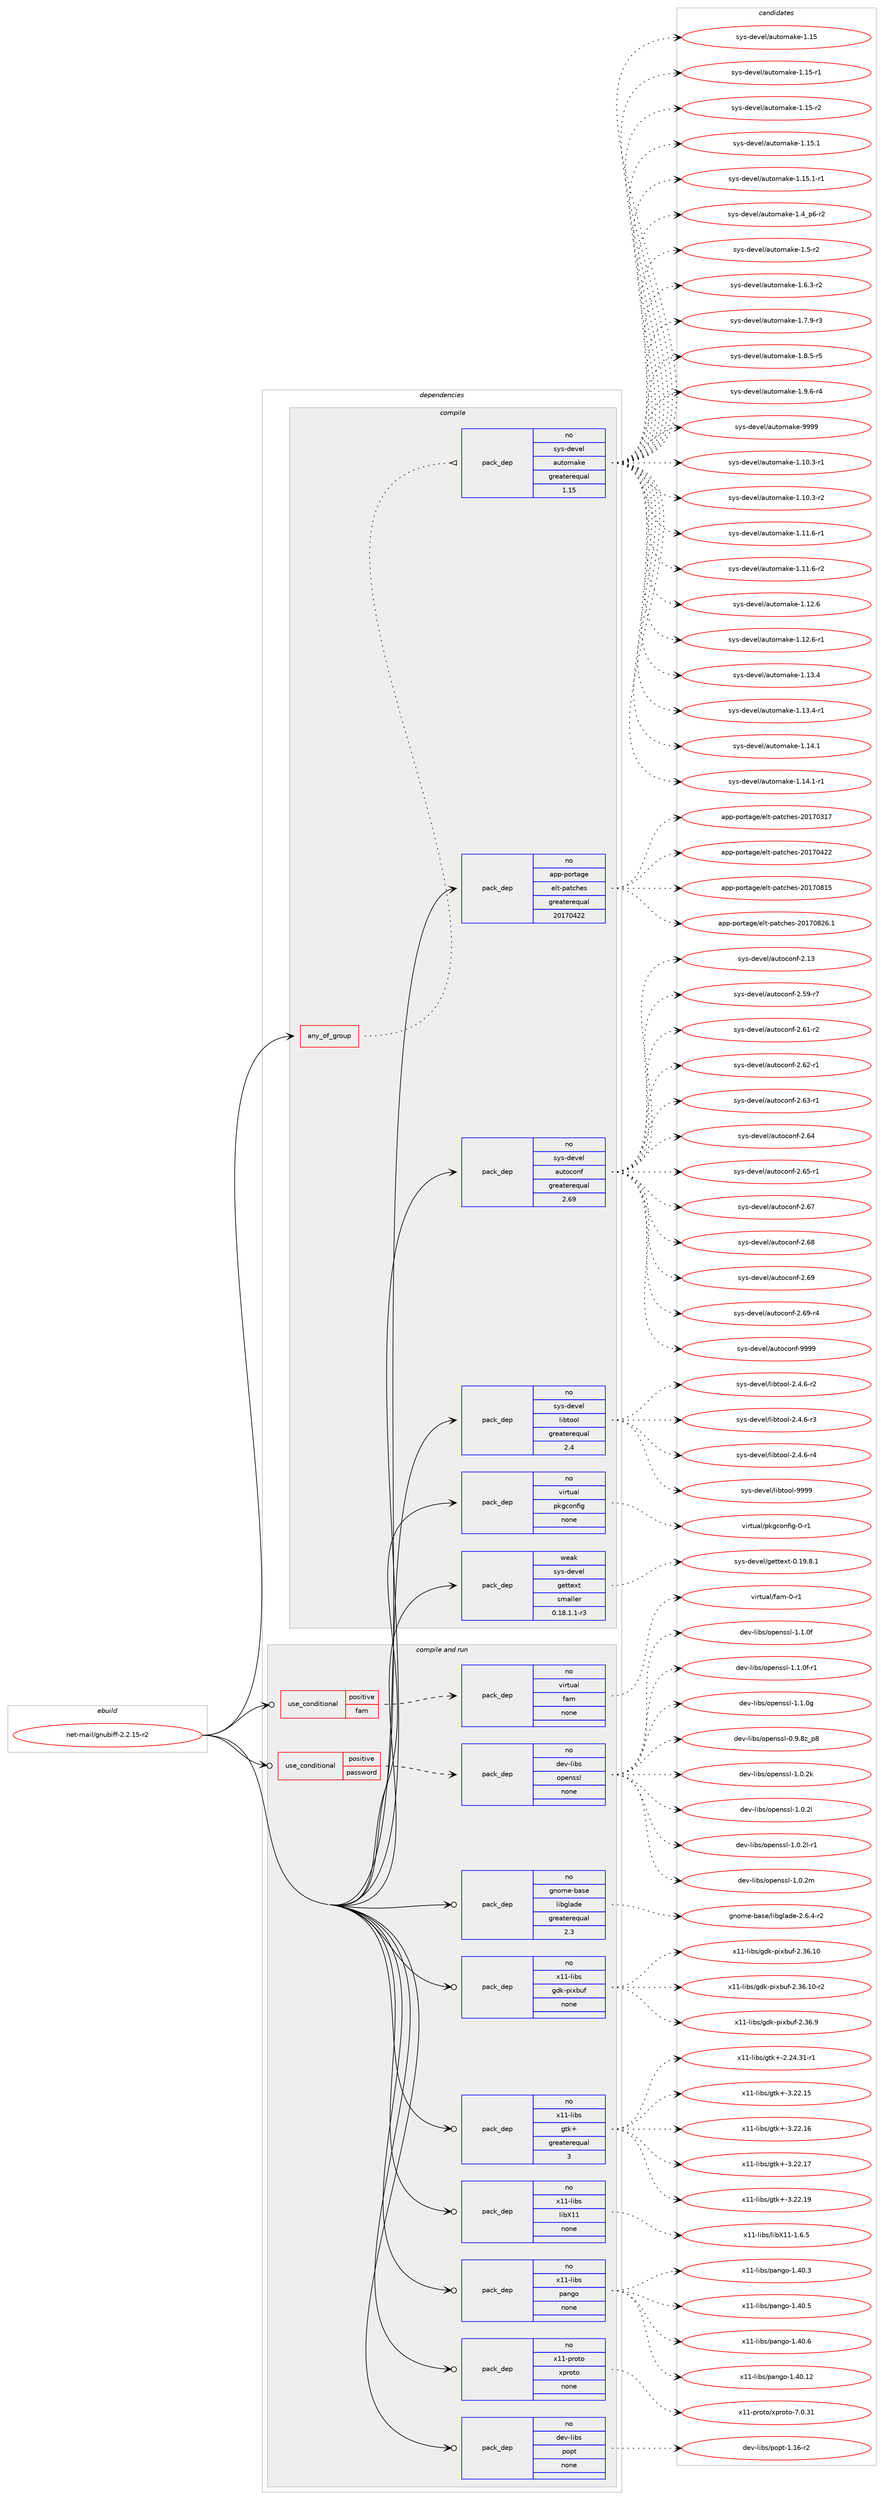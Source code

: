 digraph prolog {

# *************
# Graph options
# *************

newrank=true;
concentrate=true;
compound=true;
graph [rankdir=LR,fontname=Helvetica,fontsize=10,ranksep=1.5];#, ranksep=2.5, nodesep=0.2];
edge  [arrowhead=vee];
node  [fontname=Helvetica,fontsize=10];

# **********
# The ebuild
# **********

subgraph cluster_leftcol {
color=gray;
rank=same;
label=<<i>ebuild</i>>;
id [label="net-mail/gnubiff-2.2.15-r2", color=red, width=4, href="../net-mail/gnubiff-2.2.15-r2.svg"];
}

# ****************
# The dependencies
# ****************

subgraph cluster_midcol {
color=gray;
label=<<i>dependencies</i>>;
subgraph cluster_compile {
fillcolor="#eeeeee";
style=filled;
label=<<i>compile</i>>;
subgraph any6911 {
dependency421390 [label=<<TABLE BORDER="0" CELLBORDER="1" CELLSPACING="0" CELLPADDING="4"><TR><TD CELLPADDING="10">any_of_group</TD></TR></TABLE>>, shape=none, color=red];subgraph pack309960 {
dependency421391 [label=<<TABLE BORDER="0" CELLBORDER="1" CELLSPACING="0" CELLPADDING="4" WIDTH="220"><TR><TD ROWSPAN="6" CELLPADDING="30">pack_dep</TD></TR><TR><TD WIDTH="110">no</TD></TR><TR><TD>sys-devel</TD></TR><TR><TD>automake</TD></TR><TR><TD>greaterequal</TD></TR><TR><TD>1.15</TD></TR></TABLE>>, shape=none, color=blue];
}
dependency421390:e -> dependency421391:w [weight=20,style="dotted",arrowhead="oinv"];
}
id:e -> dependency421390:w [weight=20,style="solid",arrowhead="vee"];
subgraph pack309961 {
dependency421392 [label=<<TABLE BORDER="0" CELLBORDER="1" CELLSPACING="0" CELLPADDING="4" WIDTH="220"><TR><TD ROWSPAN="6" CELLPADDING="30">pack_dep</TD></TR><TR><TD WIDTH="110">no</TD></TR><TR><TD>app-portage</TD></TR><TR><TD>elt-patches</TD></TR><TR><TD>greaterequal</TD></TR><TR><TD>20170422</TD></TR></TABLE>>, shape=none, color=blue];
}
id:e -> dependency421392:w [weight=20,style="solid",arrowhead="vee"];
subgraph pack309962 {
dependency421393 [label=<<TABLE BORDER="0" CELLBORDER="1" CELLSPACING="0" CELLPADDING="4" WIDTH="220"><TR><TD ROWSPAN="6" CELLPADDING="30">pack_dep</TD></TR><TR><TD WIDTH="110">no</TD></TR><TR><TD>sys-devel</TD></TR><TR><TD>autoconf</TD></TR><TR><TD>greaterequal</TD></TR><TR><TD>2.69</TD></TR></TABLE>>, shape=none, color=blue];
}
id:e -> dependency421393:w [weight=20,style="solid",arrowhead="vee"];
subgraph pack309963 {
dependency421394 [label=<<TABLE BORDER="0" CELLBORDER="1" CELLSPACING="0" CELLPADDING="4" WIDTH="220"><TR><TD ROWSPAN="6" CELLPADDING="30">pack_dep</TD></TR><TR><TD WIDTH="110">no</TD></TR><TR><TD>sys-devel</TD></TR><TR><TD>libtool</TD></TR><TR><TD>greaterequal</TD></TR><TR><TD>2.4</TD></TR></TABLE>>, shape=none, color=blue];
}
id:e -> dependency421394:w [weight=20,style="solid",arrowhead="vee"];
subgraph pack309964 {
dependency421395 [label=<<TABLE BORDER="0" CELLBORDER="1" CELLSPACING="0" CELLPADDING="4" WIDTH="220"><TR><TD ROWSPAN="6" CELLPADDING="30">pack_dep</TD></TR><TR><TD WIDTH="110">no</TD></TR><TR><TD>virtual</TD></TR><TR><TD>pkgconfig</TD></TR><TR><TD>none</TD></TR><TR><TD></TD></TR></TABLE>>, shape=none, color=blue];
}
id:e -> dependency421395:w [weight=20,style="solid",arrowhead="vee"];
subgraph pack309965 {
dependency421396 [label=<<TABLE BORDER="0" CELLBORDER="1" CELLSPACING="0" CELLPADDING="4" WIDTH="220"><TR><TD ROWSPAN="6" CELLPADDING="30">pack_dep</TD></TR><TR><TD WIDTH="110">weak</TD></TR><TR><TD>sys-devel</TD></TR><TR><TD>gettext</TD></TR><TR><TD>smaller</TD></TR><TR><TD>0.18.1.1-r3</TD></TR></TABLE>>, shape=none, color=blue];
}
id:e -> dependency421396:w [weight=20,style="solid",arrowhead="vee"];
}
subgraph cluster_compileandrun {
fillcolor="#eeeeee";
style=filled;
label=<<i>compile and run</i>>;
subgraph cond104327 {
dependency421397 [label=<<TABLE BORDER="0" CELLBORDER="1" CELLSPACING="0" CELLPADDING="4"><TR><TD ROWSPAN="3" CELLPADDING="10">use_conditional</TD></TR><TR><TD>positive</TD></TR><TR><TD>fam</TD></TR></TABLE>>, shape=none, color=red];
subgraph pack309966 {
dependency421398 [label=<<TABLE BORDER="0" CELLBORDER="1" CELLSPACING="0" CELLPADDING="4" WIDTH="220"><TR><TD ROWSPAN="6" CELLPADDING="30">pack_dep</TD></TR><TR><TD WIDTH="110">no</TD></TR><TR><TD>virtual</TD></TR><TR><TD>fam</TD></TR><TR><TD>none</TD></TR><TR><TD></TD></TR></TABLE>>, shape=none, color=blue];
}
dependency421397:e -> dependency421398:w [weight=20,style="dashed",arrowhead="vee"];
}
id:e -> dependency421397:w [weight=20,style="solid",arrowhead="odotvee"];
subgraph cond104328 {
dependency421399 [label=<<TABLE BORDER="0" CELLBORDER="1" CELLSPACING="0" CELLPADDING="4"><TR><TD ROWSPAN="3" CELLPADDING="10">use_conditional</TD></TR><TR><TD>positive</TD></TR><TR><TD>password</TD></TR></TABLE>>, shape=none, color=red];
subgraph pack309967 {
dependency421400 [label=<<TABLE BORDER="0" CELLBORDER="1" CELLSPACING="0" CELLPADDING="4" WIDTH="220"><TR><TD ROWSPAN="6" CELLPADDING="30">pack_dep</TD></TR><TR><TD WIDTH="110">no</TD></TR><TR><TD>dev-libs</TD></TR><TR><TD>openssl</TD></TR><TR><TD>none</TD></TR><TR><TD></TD></TR></TABLE>>, shape=none, color=blue];
}
dependency421399:e -> dependency421400:w [weight=20,style="dashed",arrowhead="vee"];
}
id:e -> dependency421399:w [weight=20,style="solid",arrowhead="odotvee"];
subgraph pack309968 {
dependency421401 [label=<<TABLE BORDER="0" CELLBORDER="1" CELLSPACING="0" CELLPADDING="4" WIDTH="220"><TR><TD ROWSPAN="6" CELLPADDING="30">pack_dep</TD></TR><TR><TD WIDTH="110">no</TD></TR><TR><TD>dev-libs</TD></TR><TR><TD>popt</TD></TR><TR><TD>none</TD></TR><TR><TD></TD></TR></TABLE>>, shape=none, color=blue];
}
id:e -> dependency421401:w [weight=20,style="solid",arrowhead="odotvee"];
subgraph pack309969 {
dependency421402 [label=<<TABLE BORDER="0" CELLBORDER="1" CELLSPACING="0" CELLPADDING="4" WIDTH="220"><TR><TD ROWSPAN="6" CELLPADDING="30">pack_dep</TD></TR><TR><TD WIDTH="110">no</TD></TR><TR><TD>gnome-base</TD></TR><TR><TD>libglade</TD></TR><TR><TD>greaterequal</TD></TR><TR><TD>2.3</TD></TR></TABLE>>, shape=none, color=blue];
}
id:e -> dependency421402:w [weight=20,style="solid",arrowhead="odotvee"];
subgraph pack309970 {
dependency421403 [label=<<TABLE BORDER="0" CELLBORDER="1" CELLSPACING="0" CELLPADDING="4" WIDTH="220"><TR><TD ROWSPAN="6" CELLPADDING="30">pack_dep</TD></TR><TR><TD WIDTH="110">no</TD></TR><TR><TD>x11-libs</TD></TR><TR><TD>gdk-pixbuf</TD></TR><TR><TD>none</TD></TR><TR><TD></TD></TR></TABLE>>, shape=none, color=blue];
}
id:e -> dependency421403:w [weight=20,style="solid",arrowhead="odotvee"];
subgraph pack309971 {
dependency421404 [label=<<TABLE BORDER="0" CELLBORDER="1" CELLSPACING="0" CELLPADDING="4" WIDTH="220"><TR><TD ROWSPAN="6" CELLPADDING="30">pack_dep</TD></TR><TR><TD WIDTH="110">no</TD></TR><TR><TD>x11-libs</TD></TR><TR><TD>gtk+</TD></TR><TR><TD>greaterequal</TD></TR><TR><TD>3</TD></TR></TABLE>>, shape=none, color=blue];
}
id:e -> dependency421404:w [weight=20,style="solid",arrowhead="odotvee"];
subgraph pack309972 {
dependency421405 [label=<<TABLE BORDER="0" CELLBORDER="1" CELLSPACING="0" CELLPADDING="4" WIDTH="220"><TR><TD ROWSPAN="6" CELLPADDING="30">pack_dep</TD></TR><TR><TD WIDTH="110">no</TD></TR><TR><TD>x11-libs</TD></TR><TR><TD>libX11</TD></TR><TR><TD>none</TD></TR><TR><TD></TD></TR></TABLE>>, shape=none, color=blue];
}
id:e -> dependency421405:w [weight=20,style="solid",arrowhead="odotvee"];
subgraph pack309973 {
dependency421406 [label=<<TABLE BORDER="0" CELLBORDER="1" CELLSPACING="0" CELLPADDING="4" WIDTH="220"><TR><TD ROWSPAN="6" CELLPADDING="30">pack_dep</TD></TR><TR><TD WIDTH="110">no</TD></TR><TR><TD>x11-libs</TD></TR><TR><TD>pango</TD></TR><TR><TD>none</TD></TR><TR><TD></TD></TR></TABLE>>, shape=none, color=blue];
}
id:e -> dependency421406:w [weight=20,style="solid",arrowhead="odotvee"];
subgraph pack309974 {
dependency421407 [label=<<TABLE BORDER="0" CELLBORDER="1" CELLSPACING="0" CELLPADDING="4" WIDTH="220"><TR><TD ROWSPAN="6" CELLPADDING="30">pack_dep</TD></TR><TR><TD WIDTH="110">no</TD></TR><TR><TD>x11-proto</TD></TR><TR><TD>xproto</TD></TR><TR><TD>none</TD></TR><TR><TD></TD></TR></TABLE>>, shape=none, color=blue];
}
id:e -> dependency421407:w [weight=20,style="solid",arrowhead="odotvee"];
}
subgraph cluster_run {
fillcolor="#eeeeee";
style=filled;
label=<<i>run</i>>;
}
}

# **************
# The candidates
# **************

subgraph cluster_choices {
rank=same;
color=gray;
label=<<i>candidates</i>>;

subgraph choice309960 {
color=black;
nodesep=1;
choice11512111545100101118101108479711711611110997107101454946494846514511449 [label="sys-devel/automake-1.10.3-r1", color=red, width=4,href="../sys-devel/automake-1.10.3-r1.svg"];
choice11512111545100101118101108479711711611110997107101454946494846514511450 [label="sys-devel/automake-1.10.3-r2", color=red, width=4,href="../sys-devel/automake-1.10.3-r2.svg"];
choice11512111545100101118101108479711711611110997107101454946494946544511449 [label="sys-devel/automake-1.11.6-r1", color=red, width=4,href="../sys-devel/automake-1.11.6-r1.svg"];
choice11512111545100101118101108479711711611110997107101454946494946544511450 [label="sys-devel/automake-1.11.6-r2", color=red, width=4,href="../sys-devel/automake-1.11.6-r2.svg"];
choice1151211154510010111810110847971171161111099710710145494649504654 [label="sys-devel/automake-1.12.6", color=red, width=4,href="../sys-devel/automake-1.12.6.svg"];
choice11512111545100101118101108479711711611110997107101454946495046544511449 [label="sys-devel/automake-1.12.6-r1", color=red, width=4,href="../sys-devel/automake-1.12.6-r1.svg"];
choice1151211154510010111810110847971171161111099710710145494649514652 [label="sys-devel/automake-1.13.4", color=red, width=4,href="../sys-devel/automake-1.13.4.svg"];
choice11512111545100101118101108479711711611110997107101454946495146524511449 [label="sys-devel/automake-1.13.4-r1", color=red, width=4,href="../sys-devel/automake-1.13.4-r1.svg"];
choice1151211154510010111810110847971171161111099710710145494649524649 [label="sys-devel/automake-1.14.1", color=red, width=4,href="../sys-devel/automake-1.14.1.svg"];
choice11512111545100101118101108479711711611110997107101454946495246494511449 [label="sys-devel/automake-1.14.1-r1", color=red, width=4,href="../sys-devel/automake-1.14.1-r1.svg"];
choice115121115451001011181011084797117116111109971071014549464953 [label="sys-devel/automake-1.15", color=red, width=4,href="../sys-devel/automake-1.15.svg"];
choice1151211154510010111810110847971171161111099710710145494649534511449 [label="sys-devel/automake-1.15-r1", color=red, width=4,href="../sys-devel/automake-1.15-r1.svg"];
choice1151211154510010111810110847971171161111099710710145494649534511450 [label="sys-devel/automake-1.15-r2", color=red, width=4,href="../sys-devel/automake-1.15-r2.svg"];
choice1151211154510010111810110847971171161111099710710145494649534649 [label="sys-devel/automake-1.15.1", color=red, width=4,href="../sys-devel/automake-1.15.1.svg"];
choice11512111545100101118101108479711711611110997107101454946495346494511449 [label="sys-devel/automake-1.15.1-r1", color=red, width=4,href="../sys-devel/automake-1.15.1-r1.svg"];
choice115121115451001011181011084797117116111109971071014549465295112544511450 [label="sys-devel/automake-1.4_p6-r2", color=red, width=4,href="../sys-devel/automake-1.4_p6-r2.svg"];
choice11512111545100101118101108479711711611110997107101454946534511450 [label="sys-devel/automake-1.5-r2", color=red, width=4,href="../sys-devel/automake-1.5-r2.svg"];
choice115121115451001011181011084797117116111109971071014549465446514511450 [label="sys-devel/automake-1.6.3-r2", color=red, width=4,href="../sys-devel/automake-1.6.3-r2.svg"];
choice115121115451001011181011084797117116111109971071014549465546574511451 [label="sys-devel/automake-1.7.9-r3", color=red, width=4,href="../sys-devel/automake-1.7.9-r3.svg"];
choice115121115451001011181011084797117116111109971071014549465646534511453 [label="sys-devel/automake-1.8.5-r5", color=red, width=4,href="../sys-devel/automake-1.8.5-r5.svg"];
choice115121115451001011181011084797117116111109971071014549465746544511452 [label="sys-devel/automake-1.9.6-r4", color=red, width=4,href="../sys-devel/automake-1.9.6-r4.svg"];
choice115121115451001011181011084797117116111109971071014557575757 [label="sys-devel/automake-9999", color=red, width=4,href="../sys-devel/automake-9999.svg"];
dependency421391:e -> choice11512111545100101118101108479711711611110997107101454946494846514511449:w [style=dotted,weight="100"];
dependency421391:e -> choice11512111545100101118101108479711711611110997107101454946494846514511450:w [style=dotted,weight="100"];
dependency421391:e -> choice11512111545100101118101108479711711611110997107101454946494946544511449:w [style=dotted,weight="100"];
dependency421391:e -> choice11512111545100101118101108479711711611110997107101454946494946544511450:w [style=dotted,weight="100"];
dependency421391:e -> choice1151211154510010111810110847971171161111099710710145494649504654:w [style=dotted,weight="100"];
dependency421391:e -> choice11512111545100101118101108479711711611110997107101454946495046544511449:w [style=dotted,weight="100"];
dependency421391:e -> choice1151211154510010111810110847971171161111099710710145494649514652:w [style=dotted,weight="100"];
dependency421391:e -> choice11512111545100101118101108479711711611110997107101454946495146524511449:w [style=dotted,weight="100"];
dependency421391:e -> choice1151211154510010111810110847971171161111099710710145494649524649:w [style=dotted,weight="100"];
dependency421391:e -> choice11512111545100101118101108479711711611110997107101454946495246494511449:w [style=dotted,weight="100"];
dependency421391:e -> choice115121115451001011181011084797117116111109971071014549464953:w [style=dotted,weight="100"];
dependency421391:e -> choice1151211154510010111810110847971171161111099710710145494649534511449:w [style=dotted,weight="100"];
dependency421391:e -> choice1151211154510010111810110847971171161111099710710145494649534511450:w [style=dotted,weight="100"];
dependency421391:e -> choice1151211154510010111810110847971171161111099710710145494649534649:w [style=dotted,weight="100"];
dependency421391:e -> choice11512111545100101118101108479711711611110997107101454946495346494511449:w [style=dotted,weight="100"];
dependency421391:e -> choice115121115451001011181011084797117116111109971071014549465295112544511450:w [style=dotted,weight="100"];
dependency421391:e -> choice11512111545100101118101108479711711611110997107101454946534511450:w [style=dotted,weight="100"];
dependency421391:e -> choice115121115451001011181011084797117116111109971071014549465446514511450:w [style=dotted,weight="100"];
dependency421391:e -> choice115121115451001011181011084797117116111109971071014549465546574511451:w [style=dotted,weight="100"];
dependency421391:e -> choice115121115451001011181011084797117116111109971071014549465646534511453:w [style=dotted,weight="100"];
dependency421391:e -> choice115121115451001011181011084797117116111109971071014549465746544511452:w [style=dotted,weight="100"];
dependency421391:e -> choice115121115451001011181011084797117116111109971071014557575757:w [style=dotted,weight="100"];
}
subgraph choice309961 {
color=black;
nodesep=1;
choice97112112451121111141169710310147101108116451129711699104101115455048495548514955 [label="app-portage/elt-patches-20170317", color=red, width=4,href="../app-portage/elt-patches-20170317.svg"];
choice97112112451121111141169710310147101108116451129711699104101115455048495548525050 [label="app-portage/elt-patches-20170422", color=red, width=4,href="../app-portage/elt-patches-20170422.svg"];
choice97112112451121111141169710310147101108116451129711699104101115455048495548564953 [label="app-portage/elt-patches-20170815", color=red, width=4,href="../app-portage/elt-patches-20170815.svg"];
choice971121124511211111411697103101471011081164511297116991041011154550484955485650544649 [label="app-portage/elt-patches-20170826.1", color=red, width=4,href="../app-portage/elt-patches-20170826.1.svg"];
dependency421392:e -> choice97112112451121111141169710310147101108116451129711699104101115455048495548514955:w [style=dotted,weight="100"];
dependency421392:e -> choice97112112451121111141169710310147101108116451129711699104101115455048495548525050:w [style=dotted,weight="100"];
dependency421392:e -> choice97112112451121111141169710310147101108116451129711699104101115455048495548564953:w [style=dotted,weight="100"];
dependency421392:e -> choice971121124511211111411697103101471011081164511297116991041011154550484955485650544649:w [style=dotted,weight="100"];
}
subgraph choice309962 {
color=black;
nodesep=1;
choice115121115451001011181011084797117116111991111101024550464951 [label="sys-devel/autoconf-2.13", color=red, width=4,href="../sys-devel/autoconf-2.13.svg"];
choice1151211154510010111810110847971171161119911111010245504653574511455 [label="sys-devel/autoconf-2.59-r7", color=red, width=4,href="../sys-devel/autoconf-2.59-r7.svg"];
choice1151211154510010111810110847971171161119911111010245504654494511450 [label="sys-devel/autoconf-2.61-r2", color=red, width=4,href="../sys-devel/autoconf-2.61-r2.svg"];
choice1151211154510010111810110847971171161119911111010245504654504511449 [label="sys-devel/autoconf-2.62-r1", color=red, width=4,href="../sys-devel/autoconf-2.62-r1.svg"];
choice1151211154510010111810110847971171161119911111010245504654514511449 [label="sys-devel/autoconf-2.63-r1", color=red, width=4,href="../sys-devel/autoconf-2.63-r1.svg"];
choice115121115451001011181011084797117116111991111101024550465452 [label="sys-devel/autoconf-2.64", color=red, width=4,href="../sys-devel/autoconf-2.64.svg"];
choice1151211154510010111810110847971171161119911111010245504654534511449 [label="sys-devel/autoconf-2.65-r1", color=red, width=4,href="../sys-devel/autoconf-2.65-r1.svg"];
choice115121115451001011181011084797117116111991111101024550465455 [label="sys-devel/autoconf-2.67", color=red, width=4,href="../sys-devel/autoconf-2.67.svg"];
choice115121115451001011181011084797117116111991111101024550465456 [label="sys-devel/autoconf-2.68", color=red, width=4,href="../sys-devel/autoconf-2.68.svg"];
choice115121115451001011181011084797117116111991111101024550465457 [label="sys-devel/autoconf-2.69", color=red, width=4,href="../sys-devel/autoconf-2.69.svg"];
choice1151211154510010111810110847971171161119911111010245504654574511452 [label="sys-devel/autoconf-2.69-r4", color=red, width=4,href="../sys-devel/autoconf-2.69-r4.svg"];
choice115121115451001011181011084797117116111991111101024557575757 [label="sys-devel/autoconf-9999", color=red, width=4,href="../sys-devel/autoconf-9999.svg"];
dependency421393:e -> choice115121115451001011181011084797117116111991111101024550464951:w [style=dotted,weight="100"];
dependency421393:e -> choice1151211154510010111810110847971171161119911111010245504653574511455:w [style=dotted,weight="100"];
dependency421393:e -> choice1151211154510010111810110847971171161119911111010245504654494511450:w [style=dotted,weight="100"];
dependency421393:e -> choice1151211154510010111810110847971171161119911111010245504654504511449:w [style=dotted,weight="100"];
dependency421393:e -> choice1151211154510010111810110847971171161119911111010245504654514511449:w [style=dotted,weight="100"];
dependency421393:e -> choice115121115451001011181011084797117116111991111101024550465452:w [style=dotted,weight="100"];
dependency421393:e -> choice1151211154510010111810110847971171161119911111010245504654534511449:w [style=dotted,weight="100"];
dependency421393:e -> choice115121115451001011181011084797117116111991111101024550465455:w [style=dotted,weight="100"];
dependency421393:e -> choice115121115451001011181011084797117116111991111101024550465456:w [style=dotted,weight="100"];
dependency421393:e -> choice115121115451001011181011084797117116111991111101024550465457:w [style=dotted,weight="100"];
dependency421393:e -> choice1151211154510010111810110847971171161119911111010245504654574511452:w [style=dotted,weight="100"];
dependency421393:e -> choice115121115451001011181011084797117116111991111101024557575757:w [style=dotted,weight="100"];
}
subgraph choice309963 {
color=black;
nodesep=1;
choice1151211154510010111810110847108105981161111111084550465246544511450 [label="sys-devel/libtool-2.4.6-r2", color=red, width=4,href="../sys-devel/libtool-2.4.6-r2.svg"];
choice1151211154510010111810110847108105981161111111084550465246544511451 [label="sys-devel/libtool-2.4.6-r3", color=red, width=4,href="../sys-devel/libtool-2.4.6-r3.svg"];
choice1151211154510010111810110847108105981161111111084550465246544511452 [label="sys-devel/libtool-2.4.6-r4", color=red, width=4,href="../sys-devel/libtool-2.4.6-r4.svg"];
choice1151211154510010111810110847108105981161111111084557575757 [label="sys-devel/libtool-9999", color=red, width=4,href="../sys-devel/libtool-9999.svg"];
dependency421394:e -> choice1151211154510010111810110847108105981161111111084550465246544511450:w [style=dotted,weight="100"];
dependency421394:e -> choice1151211154510010111810110847108105981161111111084550465246544511451:w [style=dotted,weight="100"];
dependency421394:e -> choice1151211154510010111810110847108105981161111111084550465246544511452:w [style=dotted,weight="100"];
dependency421394:e -> choice1151211154510010111810110847108105981161111111084557575757:w [style=dotted,weight="100"];
}
subgraph choice309964 {
color=black;
nodesep=1;
choice11810511411611797108471121071039911111010210510345484511449 [label="virtual/pkgconfig-0-r1", color=red, width=4,href="../virtual/pkgconfig-0-r1.svg"];
dependency421395:e -> choice11810511411611797108471121071039911111010210510345484511449:w [style=dotted,weight="100"];
}
subgraph choice309965 {
color=black;
nodesep=1;
choice1151211154510010111810110847103101116116101120116454846495746564649 [label="sys-devel/gettext-0.19.8.1", color=red, width=4,href="../sys-devel/gettext-0.19.8.1.svg"];
dependency421396:e -> choice1151211154510010111810110847103101116116101120116454846495746564649:w [style=dotted,weight="100"];
}
subgraph choice309966 {
color=black;
nodesep=1;
choice11810511411611797108471029710945484511449 [label="virtual/fam-0-r1", color=red, width=4,href="../virtual/fam-0-r1.svg"];
dependency421398:e -> choice11810511411611797108471029710945484511449:w [style=dotted,weight="100"];
}
subgraph choice309967 {
color=black;
nodesep=1;
choice1001011184510810598115471111121011101151151084548465746561229511256 [label="dev-libs/openssl-0.9.8z_p8", color=red, width=4,href="../dev-libs/openssl-0.9.8z_p8.svg"];
choice100101118451081059811547111112101110115115108454946484650107 [label="dev-libs/openssl-1.0.2k", color=red, width=4,href="../dev-libs/openssl-1.0.2k.svg"];
choice100101118451081059811547111112101110115115108454946484650108 [label="dev-libs/openssl-1.0.2l", color=red, width=4,href="../dev-libs/openssl-1.0.2l.svg"];
choice1001011184510810598115471111121011101151151084549464846501084511449 [label="dev-libs/openssl-1.0.2l-r1", color=red, width=4,href="../dev-libs/openssl-1.0.2l-r1.svg"];
choice100101118451081059811547111112101110115115108454946484650109 [label="dev-libs/openssl-1.0.2m", color=red, width=4,href="../dev-libs/openssl-1.0.2m.svg"];
choice100101118451081059811547111112101110115115108454946494648102 [label="dev-libs/openssl-1.1.0f", color=red, width=4,href="../dev-libs/openssl-1.1.0f.svg"];
choice1001011184510810598115471111121011101151151084549464946481024511449 [label="dev-libs/openssl-1.1.0f-r1", color=red, width=4,href="../dev-libs/openssl-1.1.0f-r1.svg"];
choice100101118451081059811547111112101110115115108454946494648103 [label="dev-libs/openssl-1.1.0g", color=red, width=4,href="../dev-libs/openssl-1.1.0g.svg"];
dependency421400:e -> choice1001011184510810598115471111121011101151151084548465746561229511256:w [style=dotted,weight="100"];
dependency421400:e -> choice100101118451081059811547111112101110115115108454946484650107:w [style=dotted,weight="100"];
dependency421400:e -> choice100101118451081059811547111112101110115115108454946484650108:w [style=dotted,weight="100"];
dependency421400:e -> choice1001011184510810598115471111121011101151151084549464846501084511449:w [style=dotted,weight="100"];
dependency421400:e -> choice100101118451081059811547111112101110115115108454946484650109:w [style=dotted,weight="100"];
dependency421400:e -> choice100101118451081059811547111112101110115115108454946494648102:w [style=dotted,weight="100"];
dependency421400:e -> choice1001011184510810598115471111121011101151151084549464946481024511449:w [style=dotted,weight="100"];
dependency421400:e -> choice100101118451081059811547111112101110115115108454946494648103:w [style=dotted,weight="100"];
}
subgraph choice309968 {
color=black;
nodesep=1;
choice10010111845108105981154711211111211645494649544511450 [label="dev-libs/popt-1.16-r2", color=red, width=4,href="../dev-libs/popt-1.16-r2.svg"];
dependency421401:e -> choice10010111845108105981154711211111211645494649544511450:w [style=dotted,weight="100"];
}
subgraph choice309969 {
color=black;
nodesep=1;
choice1031101111091014598971151014710810598103108971001014550465446524511450 [label="gnome-base/libglade-2.6.4-r2", color=red, width=4,href="../gnome-base/libglade-2.6.4-r2.svg"];
dependency421402:e -> choice1031101111091014598971151014710810598103108971001014550465446524511450:w [style=dotted,weight="100"];
}
subgraph choice309970 {
color=black;
nodesep=1;
choice120494945108105981154710310010745112105120981171024550465154464948 [label="x11-libs/gdk-pixbuf-2.36.10", color=red, width=4,href="../x11-libs/gdk-pixbuf-2.36.10.svg"];
choice1204949451081059811547103100107451121051209811710245504651544649484511450 [label="x11-libs/gdk-pixbuf-2.36.10-r2", color=red, width=4,href="../x11-libs/gdk-pixbuf-2.36.10-r2.svg"];
choice1204949451081059811547103100107451121051209811710245504651544657 [label="x11-libs/gdk-pixbuf-2.36.9", color=red, width=4,href="../x11-libs/gdk-pixbuf-2.36.9.svg"];
dependency421403:e -> choice120494945108105981154710310010745112105120981171024550465154464948:w [style=dotted,weight="100"];
dependency421403:e -> choice1204949451081059811547103100107451121051209811710245504651544649484511450:w [style=dotted,weight="100"];
dependency421403:e -> choice1204949451081059811547103100107451121051209811710245504651544657:w [style=dotted,weight="100"];
}
subgraph choice309971 {
color=black;
nodesep=1;
choice12049494510810598115471031161074345504650524651494511449 [label="x11-libs/gtk+-2.24.31-r1", color=red, width=4,href="../x11-libs/gtk+-2.24.31-r1.svg"];
choice1204949451081059811547103116107434551465050464953 [label="x11-libs/gtk+-3.22.15", color=red, width=4,href="../x11-libs/gtk+-3.22.15.svg"];
choice1204949451081059811547103116107434551465050464954 [label="x11-libs/gtk+-3.22.16", color=red, width=4,href="../x11-libs/gtk+-3.22.16.svg"];
choice1204949451081059811547103116107434551465050464955 [label="x11-libs/gtk+-3.22.17", color=red, width=4,href="../x11-libs/gtk+-3.22.17.svg"];
choice1204949451081059811547103116107434551465050464957 [label="x11-libs/gtk+-3.22.19", color=red, width=4,href="../x11-libs/gtk+-3.22.19.svg"];
dependency421404:e -> choice12049494510810598115471031161074345504650524651494511449:w [style=dotted,weight="100"];
dependency421404:e -> choice1204949451081059811547103116107434551465050464953:w [style=dotted,weight="100"];
dependency421404:e -> choice1204949451081059811547103116107434551465050464954:w [style=dotted,weight="100"];
dependency421404:e -> choice1204949451081059811547103116107434551465050464955:w [style=dotted,weight="100"];
dependency421404:e -> choice1204949451081059811547103116107434551465050464957:w [style=dotted,weight="100"];
}
subgraph choice309972 {
color=black;
nodesep=1;
choice120494945108105981154710810598884949454946544653 [label="x11-libs/libX11-1.6.5", color=red, width=4,href="../x11-libs/libX11-1.6.5.svg"];
dependency421405:e -> choice120494945108105981154710810598884949454946544653:w [style=dotted,weight="100"];
}
subgraph choice309973 {
color=black;
nodesep=1;
choice1204949451081059811547112971101031114549465248464950 [label="x11-libs/pango-1.40.12", color=red, width=4,href="../x11-libs/pango-1.40.12.svg"];
choice12049494510810598115471129711010311145494652484651 [label="x11-libs/pango-1.40.3", color=red, width=4,href="../x11-libs/pango-1.40.3.svg"];
choice12049494510810598115471129711010311145494652484653 [label="x11-libs/pango-1.40.5", color=red, width=4,href="../x11-libs/pango-1.40.5.svg"];
choice12049494510810598115471129711010311145494652484654 [label="x11-libs/pango-1.40.6", color=red, width=4,href="../x11-libs/pango-1.40.6.svg"];
dependency421406:e -> choice1204949451081059811547112971101031114549465248464950:w [style=dotted,weight="100"];
dependency421406:e -> choice12049494510810598115471129711010311145494652484651:w [style=dotted,weight="100"];
dependency421406:e -> choice12049494510810598115471129711010311145494652484653:w [style=dotted,weight="100"];
dependency421406:e -> choice12049494510810598115471129711010311145494652484654:w [style=dotted,weight="100"];
}
subgraph choice309974 {
color=black;
nodesep=1;
choice1204949451121141111161114712011211411111611145554648465149 [label="x11-proto/xproto-7.0.31", color=red, width=4,href="../x11-proto/xproto-7.0.31.svg"];
dependency421407:e -> choice1204949451121141111161114712011211411111611145554648465149:w [style=dotted,weight="100"];
}
}

}
